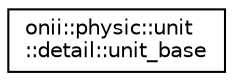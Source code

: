 digraph "Graphical Class Hierarchy"
{
  edge [fontname="Helvetica",fontsize="10",labelfontname="Helvetica",labelfontsize="10"];
  node [fontname="Helvetica",fontsize="10",shape=record];
  rankdir="LR";
  Node1 [label="onii::physic::unit\l::detail::unit_base",height=0.2,width=0.4,color="black", fillcolor="white", style="filled",URL="$de/d85/classonii_1_1physic_1_1unit_1_1detail_1_1unit__base.html",tooltip="Base-class for units. "];
}
